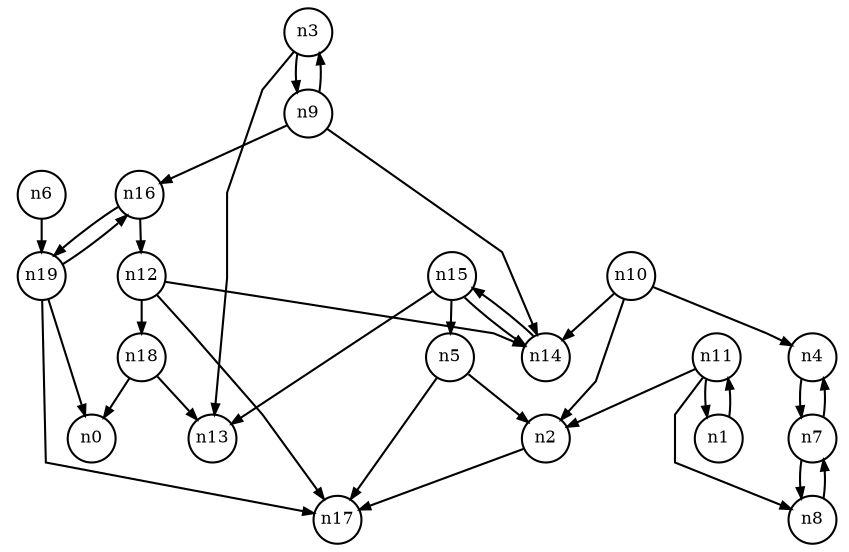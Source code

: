 digraph G{
splines=polyline;
ranksep=0.22;
nodesep=0.22;
nodesize=0.16;
fontsize=8
edge [arrowsize=0.5]
node [fontsize=8 shape=circle width=0.32 fixedsize=shape];

n2 -> n17
n3 -> n13
n3 -> n9
n5 -> n2
n5 -> n17
n19 -> n0
n19 -> n16
n19 -> n17
n6 -> n19
n4 -> n7
n7 -> n4
n7 -> n8
n8 -> n7
n9 -> n3
n9 -> n14
n9 -> n16
n14 -> n15
n16 -> n12
n16 -> n19
n10 -> n2
n10 -> n4
n10 -> n14
n1 -> n11
n11 -> n1
n11 -> n2
n11 -> n8
n12 -> n14
n12 -> n17
n12 -> n18
n18 -> n0
n18 -> n13
n15 -> n5
n15 -> n13
n15 -> n14
}
